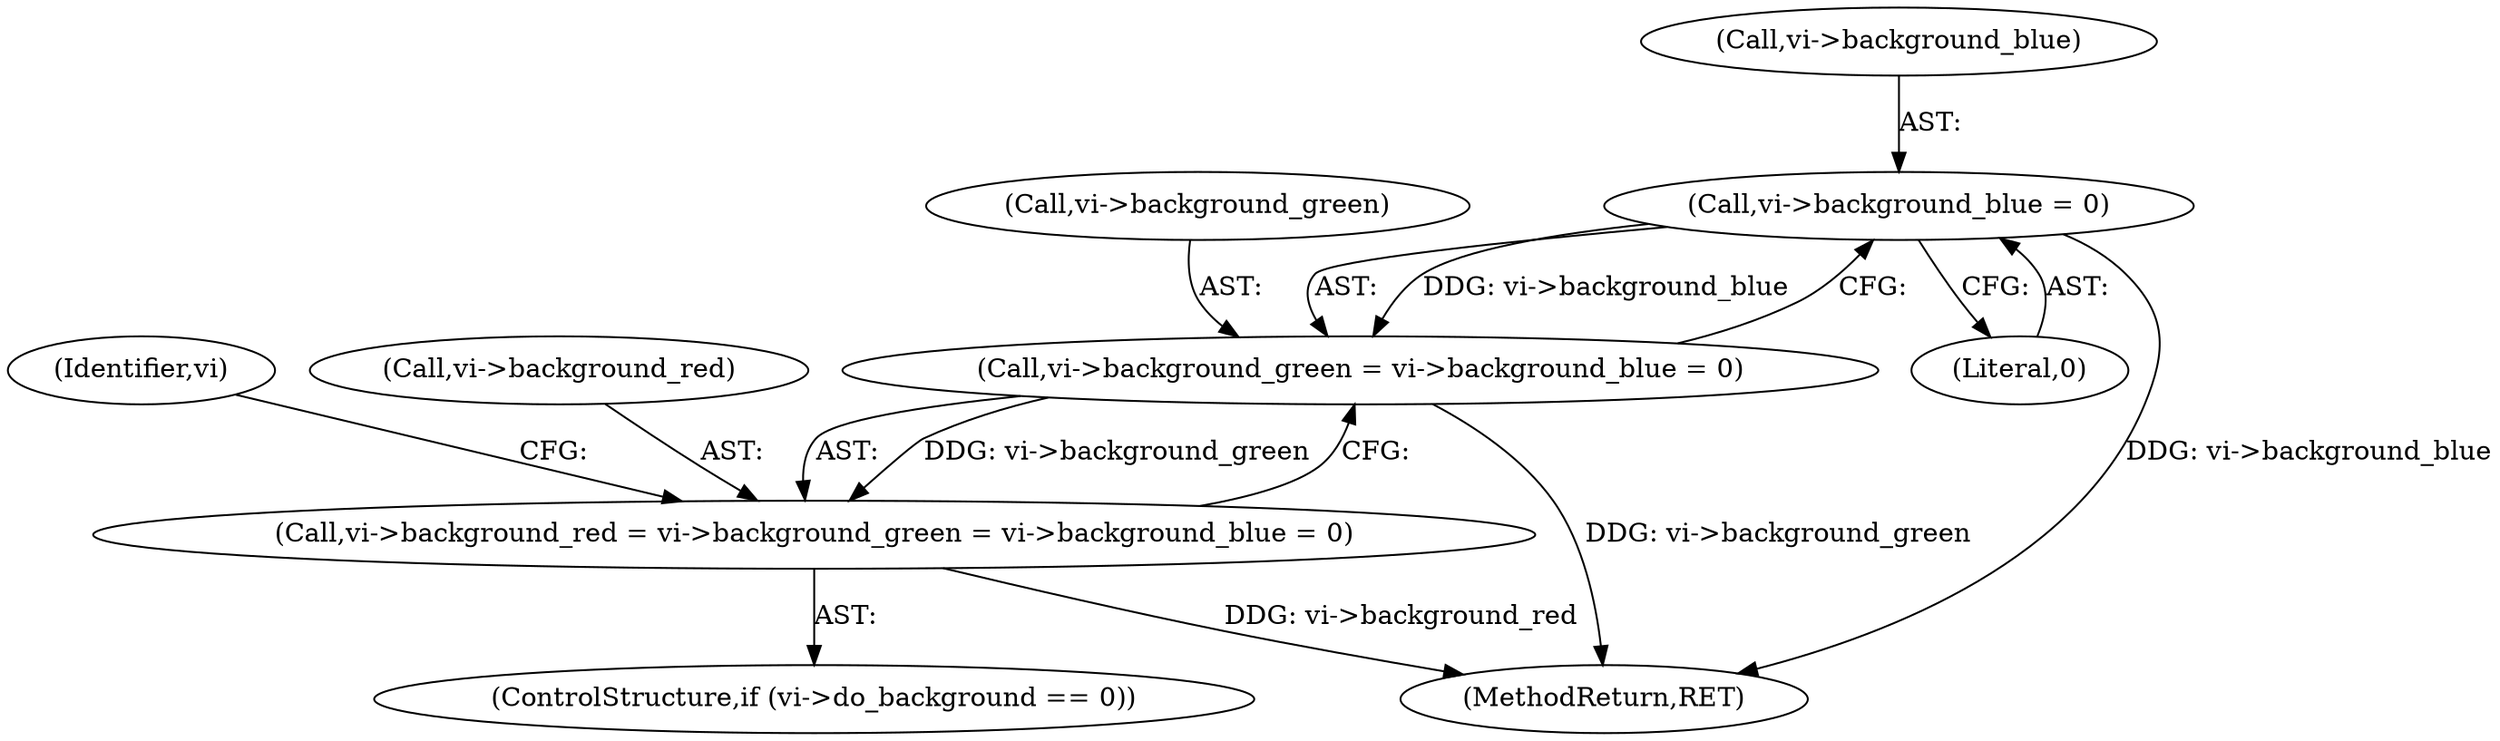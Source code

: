digraph "0_Android_9d4853418ab2f754c2b63e091c29c5529b8b86ca_92@pointer" {
"1000440" [label="(Call,vi->background_blue = 0)"];
"1000436" [label="(Call,vi->background_green = vi->background_blue = 0)"];
"1000432" [label="(Call,vi->background_red = vi->background_green = vi->background_blue = 0)"];
"1000426" [label="(ControlStructure,if (vi->do_background == 0))"];
"1000444" [label="(Literal,0)"];
"1000447" [label="(Identifier,vi)"];
"1000432" [label="(Call,vi->background_red = vi->background_green = vi->background_blue = 0)"];
"1000440" [label="(Call,vi->background_blue = 0)"];
"1000436" [label="(Call,vi->background_green = vi->background_blue = 0)"];
"1000433" [label="(Call,vi->background_red)"];
"1000502" [label="(MethodReturn,RET)"];
"1000437" [label="(Call,vi->background_green)"];
"1000441" [label="(Call,vi->background_blue)"];
"1000440" -> "1000436"  [label="AST: "];
"1000440" -> "1000444"  [label="CFG: "];
"1000441" -> "1000440"  [label="AST: "];
"1000444" -> "1000440"  [label="AST: "];
"1000436" -> "1000440"  [label="CFG: "];
"1000440" -> "1000502"  [label="DDG: vi->background_blue"];
"1000440" -> "1000436"  [label="DDG: vi->background_blue"];
"1000436" -> "1000432"  [label="AST: "];
"1000437" -> "1000436"  [label="AST: "];
"1000432" -> "1000436"  [label="CFG: "];
"1000436" -> "1000502"  [label="DDG: vi->background_green"];
"1000436" -> "1000432"  [label="DDG: vi->background_green"];
"1000432" -> "1000426"  [label="AST: "];
"1000433" -> "1000432"  [label="AST: "];
"1000447" -> "1000432"  [label="CFG: "];
"1000432" -> "1000502"  [label="DDG: vi->background_red"];
}
